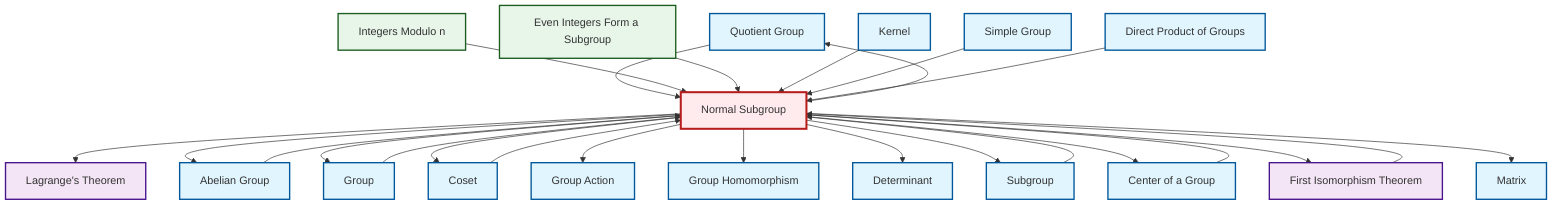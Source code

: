 graph TD
    classDef definition fill:#e1f5fe,stroke:#01579b,stroke-width:2px
    classDef theorem fill:#f3e5f5,stroke:#4a148c,stroke-width:2px
    classDef axiom fill:#fff3e0,stroke:#e65100,stroke-width:2px
    classDef example fill:#e8f5e9,stroke:#1b5e20,stroke-width:2px
    classDef current fill:#ffebee,stroke:#b71c1c,stroke-width:3px
    def-quotient-group["Quotient Group"]:::definition
    def-kernel["Kernel"]:::definition
    def-matrix["Matrix"]:::definition
    ex-quotient-integers-mod-n["Integers Modulo n"]:::example
    def-subgroup["Subgroup"]:::definition
    thm-lagrange["Lagrange's Theorem"]:::theorem
    def-normal-subgroup["Normal Subgroup"]:::definition
    def-direct-product["Direct Product of Groups"]:::definition
    def-coset["Coset"]:::definition
    ex-even-integers-subgroup["Even Integers Form a Subgroup"]:::example
    def-center-of-group["Center of a Group"]:::definition
    def-determinant["Determinant"]:::definition
    def-group-action["Group Action"]:::definition
    def-homomorphism["Group Homomorphism"]:::definition
    def-simple-group["Simple Group"]:::definition
    def-group["Group"]:::definition
    thm-first-isomorphism["First Isomorphism Theorem"]:::theorem
    def-abelian-group["Abelian Group"]:::definition
    def-abelian-group --> def-normal-subgroup
    def-normal-subgroup --> thm-lagrange
    def-center-of-group --> def-normal-subgroup
    def-group --> def-normal-subgroup
    def-normal-subgroup --> def-abelian-group
    def-normal-subgroup --> def-group
    def-coset --> def-normal-subgroup
    def-quotient-group --> def-normal-subgroup
    def-normal-subgroup --> def-quotient-group
    def-normal-subgroup --> def-coset
    ex-quotient-integers-mod-n --> def-normal-subgroup
    def-normal-subgroup --> def-group-action
    def-normal-subgroup --> def-homomorphism
    def-normal-subgroup --> def-determinant
    def-normal-subgroup --> def-subgroup
    ex-even-integers-subgroup --> def-normal-subgroup
    def-kernel --> def-normal-subgroup
    def-simple-group --> def-normal-subgroup
    def-direct-product --> def-normal-subgroup
    def-normal-subgroup --> def-center-of-group
    def-normal-subgroup --> thm-first-isomorphism
    def-normal-subgroup --> def-matrix
    thm-first-isomorphism --> def-normal-subgroup
    def-subgroup --> def-normal-subgroup
    class def-normal-subgroup current